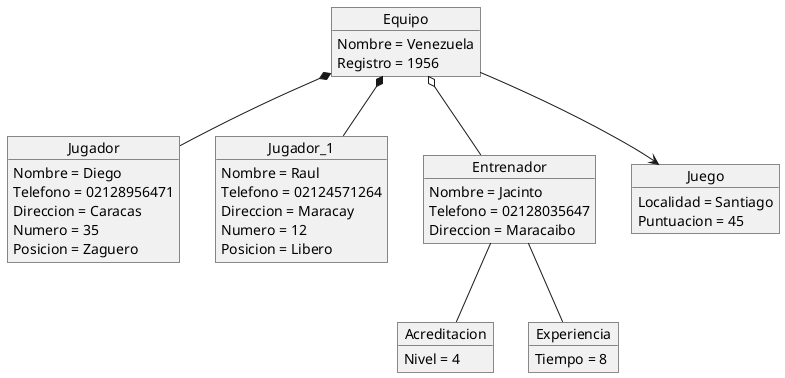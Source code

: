 @startuml Voleyball

object Equipo
Equipo : Nombre = Venezuela
Equipo : Registro = 1956
object Jugador 
Jugador : Nombre = Diego
Jugador : Telefono = 02128956471
Jugador : Direccion = Caracas
Jugador : Numero = 35
Jugador : Posicion = Zaguero
object Jugador_1 
Jugador_1 : Nombre = Raul
Jugador_1 : Telefono = 02124571264
Jugador_1 : Direccion = Maracay
Jugador_1 : Numero = 12
Jugador_1 : Posicion = Libero
Equipo *-- Jugador
Equipo *-- Jugador_1
object Entrenador 
Entrenador : Nombre = Jacinto
Entrenador : Telefono = 02128035647
Entrenador : Direccion = Maracaibo
Equipo o-- Entrenador
object Juego 
Juego : Localidad = Santiago 
Juego : Puntuacion = 45
Equipo --> Juego
object Acreditacion
Acreditacion : Nivel = 4
object Experiencia 
Experiencia : Tiempo = 8
Entrenador -- Acreditacion
Entrenador -- Experiencia 



@enduml